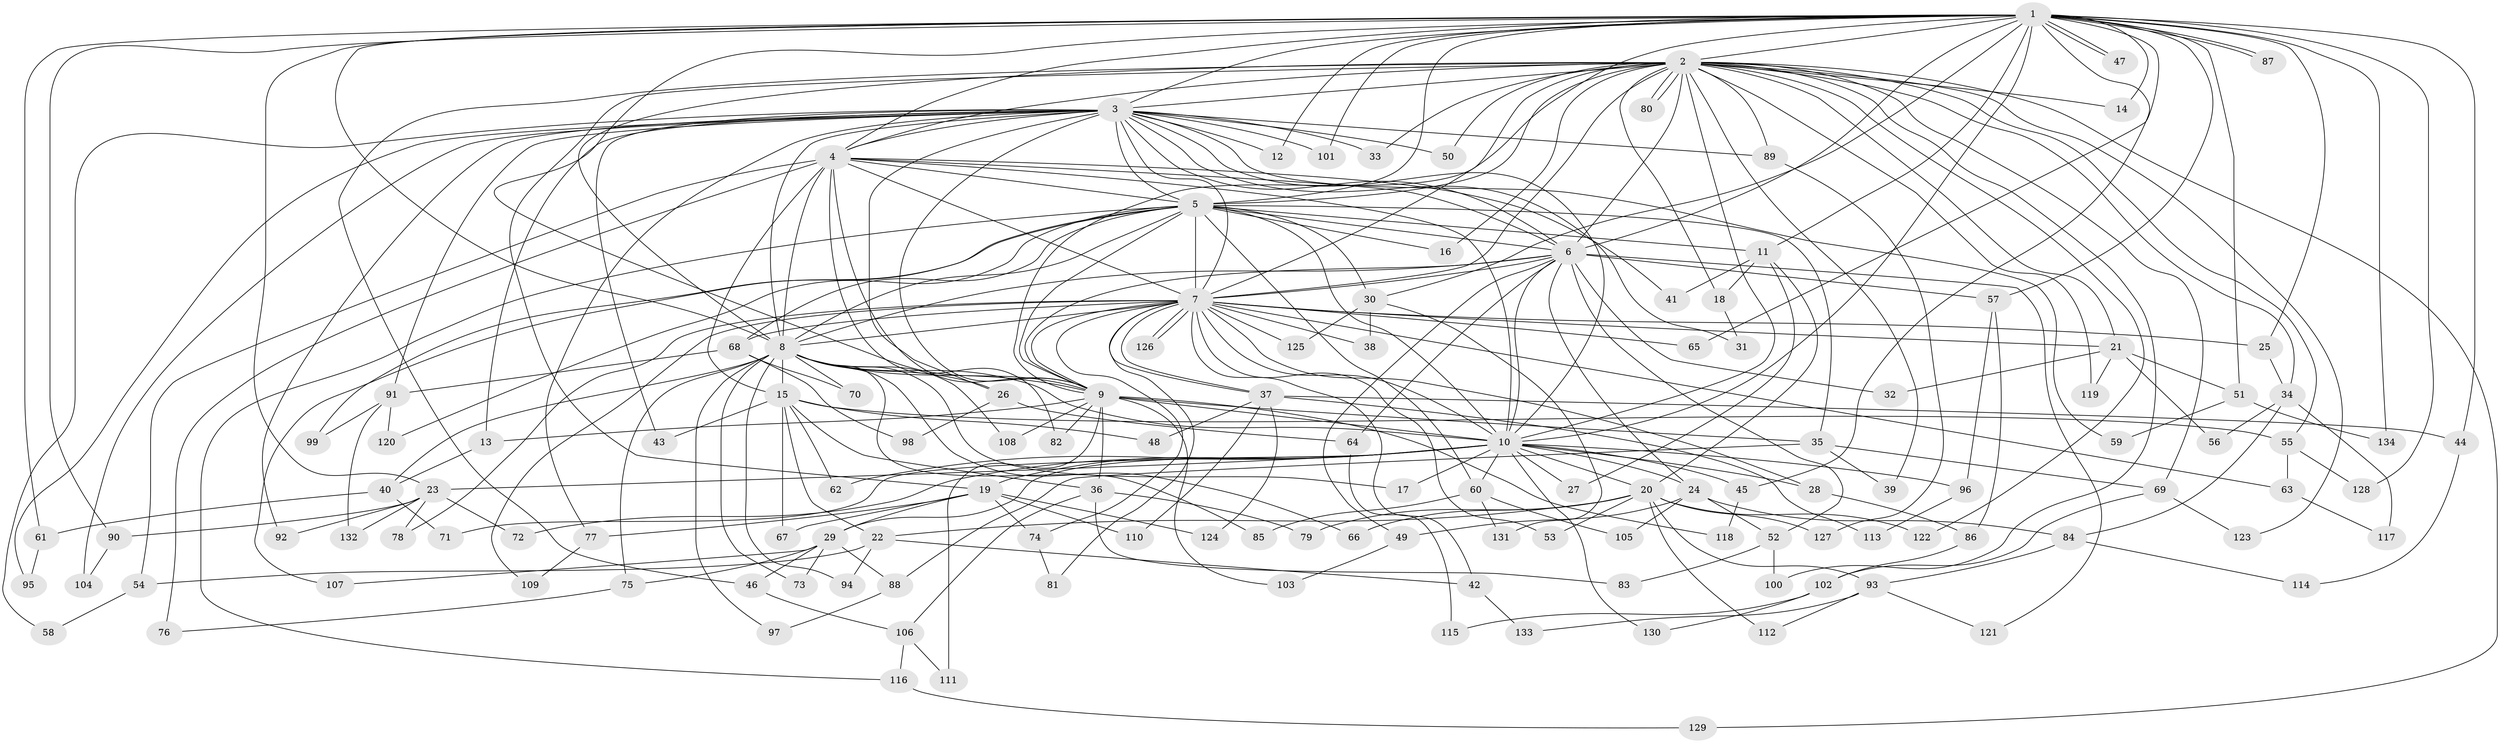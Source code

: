 // coarse degree distribution, {25: 0.009708737864077669, 27: 0.009708737864077669, 28: 0.009708737864077669, 21: 0.009708737864077669, 35: 0.009708737864077669, 13: 0.019417475728155338, 23: 0.009708737864077669, 6: 0.04854368932038835, 2: 0.5242718446601942, 3: 0.1553398058252427, 9: 0.009708737864077669, 8: 0.009708737864077669, 5: 0.06796116504854369, 4: 0.07766990291262135, 7: 0.019417475728155338, 1: 0.009708737864077669}
// Generated by graph-tools (version 1.1) at 2025/23/03/03/25 07:23:40]
// undirected, 134 vertices, 293 edges
graph export_dot {
graph [start="1"]
  node [color=gray90,style=filled];
  1;
  2;
  3;
  4;
  5;
  6;
  7;
  8;
  9;
  10;
  11;
  12;
  13;
  14;
  15;
  16;
  17;
  18;
  19;
  20;
  21;
  22;
  23;
  24;
  25;
  26;
  27;
  28;
  29;
  30;
  31;
  32;
  33;
  34;
  35;
  36;
  37;
  38;
  39;
  40;
  41;
  42;
  43;
  44;
  45;
  46;
  47;
  48;
  49;
  50;
  51;
  52;
  53;
  54;
  55;
  56;
  57;
  58;
  59;
  60;
  61;
  62;
  63;
  64;
  65;
  66;
  67;
  68;
  69;
  70;
  71;
  72;
  73;
  74;
  75;
  76;
  77;
  78;
  79;
  80;
  81;
  82;
  83;
  84;
  85;
  86;
  87;
  88;
  89;
  90;
  91;
  92;
  93;
  94;
  95;
  96;
  97;
  98;
  99;
  100;
  101;
  102;
  103;
  104;
  105;
  106;
  107;
  108;
  109;
  110;
  111;
  112;
  113;
  114;
  115;
  116;
  117;
  118;
  119;
  120;
  121;
  122;
  123;
  124;
  125;
  126;
  127;
  128;
  129;
  130;
  131;
  132;
  133;
  134;
  1 -- 2;
  1 -- 3;
  1 -- 4;
  1 -- 5;
  1 -- 6;
  1 -- 7;
  1 -- 8;
  1 -- 9;
  1 -- 10;
  1 -- 11;
  1 -- 12;
  1 -- 14;
  1 -- 23;
  1 -- 25;
  1 -- 30;
  1 -- 44;
  1 -- 45;
  1 -- 47;
  1 -- 47;
  1 -- 51;
  1 -- 57;
  1 -- 61;
  1 -- 65;
  1 -- 87;
  1 -- 87;
  1 -- 90;
  1 -- 101;
  1 -- 128;
  1 -- 134;
  2 -- 3;
  2 -- 4;
  2 -- 5;
  2 -- 6;
  2 -- 7;
  2 -- 8;
  2 -- 9;
  2 -- 10;
  2 -- 14;
  2 -- 16;
  2 -- 18;
  2 -- 19;
  2 -- 21;
  2 -- 33;
  2 -- 34;
  2 -- 39;
  2 -- 46;
  2 -- 50;
  2 -- 55;
  2 -- 69;
  2 -- 80;
  2 -- 80;
  2 -- 89;
  2 -- 100;
  2 -- 119;
  2 -- 122;
  2 -- 123;
  2 -- 129;
  3 -- 4;
  3 -- 5;
  3 -- 6;
  3 -- 7;
  3 -- 8;
  3 -- 9;
  3 -- 10;
  3 -- 12;
  3 -- 13;
  3 -- 26;
  3 -- 31;
  3 -- 33;
  3 -- 43;
  3 -- 50;
  3 -- 58;
  3 -- 59;
  3 -- 77;
  3 -- 89;
  3 -- 91;
  3 -- 92;
  3 -- 95;
  3 -- 101;
  3 -- 104;
  4 -- 5;
  4 -- 6;
  4 -- 7;
  4 -- 8;
  4 -- 9;
  4 -- 10;
  4 -- 15;
  4 -- 41;
  4 -- 54;
  4 -- 76;
  4 -- 82;
  5 -- 6;
  5 -- 7;
  5 -- 8;
  5 -- 9;
  5 -- 10;
  5 -- 11;
  5 -- 16;
  5 -- 30;
  5 -- 35;
  5 -- 60;
  5 -- 68;
  5 -- 99;
  5 -- 107;
  5 -- 116;
  5 -- 120;
  6 -- 7;
  6 -- 8;
  6 -- 9;
  6 -- 10;
  6 -- 24;
  6 -- 32;
  6 -- 49;
  6 -- 52;
  6 -- 57;
  6 -- 64;
  6 -- 121;
  7 -- 8;
  7 -- 9;
  7 -- 10;
  7 -- 21;
  7 -- 25;
  7 -- 28;
  7 -- 37;
  7 -- 37;
  7 -- 38;
  7 -- 42;
  7 -- 53;
  7 -- 63;
  7 -- 65;
  7 -- 68;
  7 -- 74;
  7 -- 78;
  7 -- 81;
  7 -- 109;
  7 -- 125;
  7 -- 126;
  7 -- 126;
  8 -- 9;
  8 -- 10;
  8 -- 15;
  8 -- 17;
  8 -- 26;
  8 -- 40;
  8 -- 66;
  8 -- 70;
  8 -- 73;
  8 -- 75;
  8 -- 85;
  8 -- 94;
  8 -- 97;
  8 -- 108;
  9 -- 10;
  9 -- 13;
  9 -- 35;
  9 -- 36;
  9 -- 82;
  9 -- 103;
  9 -- 108;
  9 -- 111;
  9 -- 118;
  10 -- 17;
  10 -- 19;
  10 -- 20;
  10 -- 23;
  10 -- 24;
  10 -- 27;
  10 -- 28;
  10 -- 29;
  10 -- 45;
  10 -- 60;
  10 -- 62;
  10 -- 71;
  10 -- 72;
  10 -- 96;
  10 -- 130;
  11 -- 18;
  11 -- 20;
  11 -- 27;
  11 -- 41;
  13 -- 40;
  15 -- 22;
  15 -- 36;
  15 -- 43;
  15 -- 48;
  15 -- 55;
  15 -- 62;
  15 -- 67;
  18 -- 31;
  19 -- 29;
  19 -- 67;
  19 -- 74;
  19 -- 77;
  19 -- 110;
  19 -- 124;
  20 -- 22;
  20 -- 53;
  20 -- 66;
  20 -- 79;
  20 -- 93;
  20 -- 112;
  20 -- 122;
  20 -- 127;
  21 -- 32;
  21 -- 51;
  21 -- 56;
  21 -- 119;
  22 -- 42;
  22 -- 54;
  22 -- 94;
  23 -- 72;
  23 -- 78;
  23 -- 90;
  23 -- 92;
  23 -- 132;
  24 -- 49;
  24 -- 52;
  24 -- 84;
  24 -- 105;
  25 -- 34;
  26 -- 64;
  26 -- 98;
  28 -- 86;
  29 -- 46;
  29 -- 73;
  29 -- 75;
  29 -- 88;
  29 -- 107;
  30 -- 38;
  30 -- 125;
  30 -- 131;
  34 -- 56;
  34 -- 84;
  34 -- 117;
  35 -- 39;
  35 -- 69;
  35 -- 88;
  36 -- 79;
  36 -- 83;
  36 -- 106;
  37 -- 44;
  37 -- 48;
  37 -- 110;
  37 -- 113;
  37 -- 124;
  40 -- 61;
  40 -- 71;
  42 -- 133;
  44 -- 114;
  45 -- 118;
  46 -- 106;
  49 -- 103;
  51 -- 59;
  51 -- 134;
  52 -- 83;
  52 -- 100;
  54 -- 58;
  55 -- 63;
  55 -- 128;
  57 -- 86;
  57 -- 96;
  60 -- 85;
  60 -- 105;
  60 -- 131;
  61 -- 95;
  63 -- 117;
  64 -- 115;
  68 -- 70;
  68 -- 91;
  68 -- 98;
  69 -- 102;
  69 -- 123;
  74 -- 81;
  75 -- 76;
  77 -- 109;
  84 -- 93;
  84 -- 114;
  86 -- 102;
  88 -- 97;
  89 -- 127;
  90 -- 104;
  91 -- 99;
  91 -- 120;
  91 -- 132;
  93 -- 112;
  93 -- 121;
  93 -- 133;
  96 -- 113;
  102 -- 115;
  102 -- 130;
  106 -- 111;
  106 -- 116;
  116 -- 129;
}
